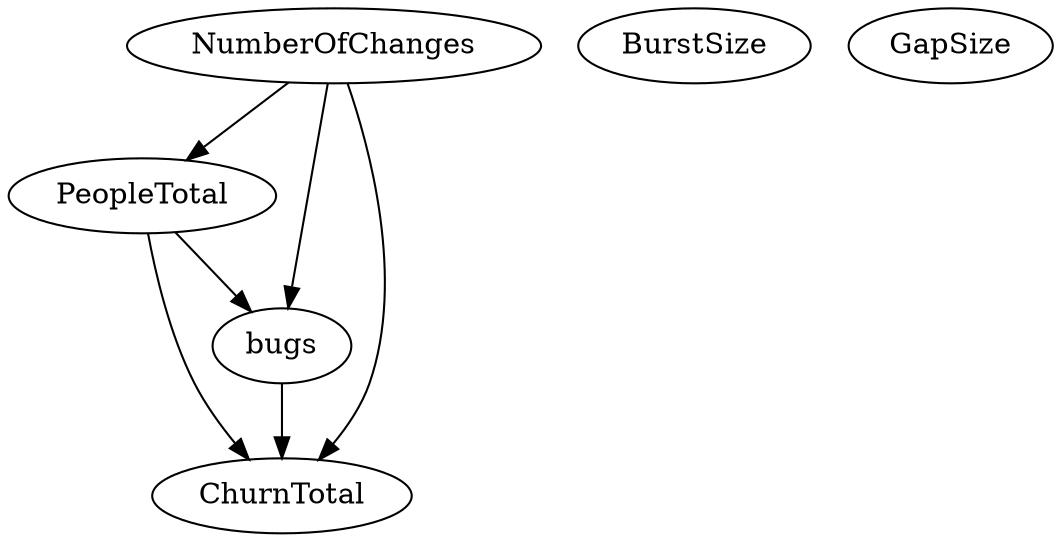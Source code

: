 digraph {
   PeopleTotal;
   NumberOfChanges;
   ChurnTotal;
   bugs;
   BurstSize;
   GapSize;
   PeopleTotal -> ChurnTotal;
   PeopleTotal -> bugs;
   NumberOfChanges -> PeopleTotal;
   NumberOfChanges -> ChurnTotal;
   NumberOfChanges -> bugs;
   bugs -> ChurnTotal;
}
